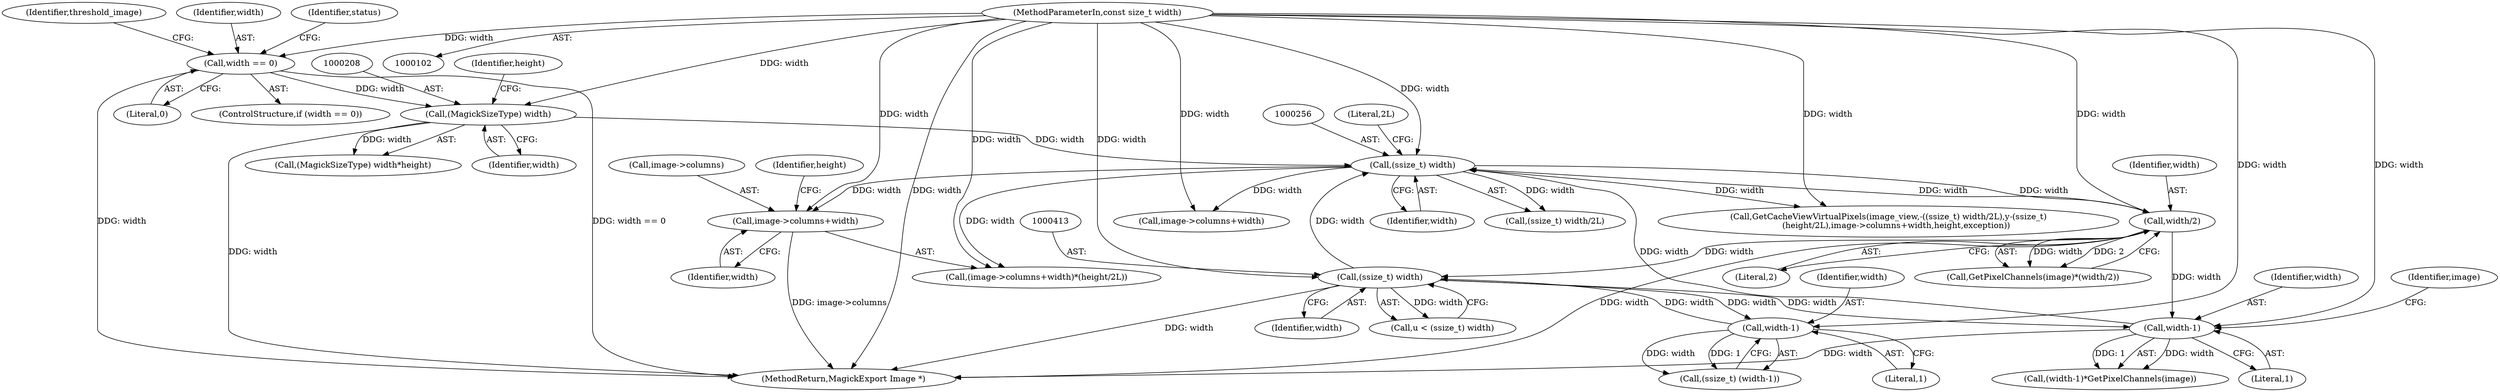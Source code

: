 digraph "0_ImageMagick6_604588fc35c7585abb7a9e71f69bb82e4389fefc@pointer" {
"1000310" [label="(Call,image->columns+width)"];
"1000104" [label="(MethodParameterIn,const size_t width)"];
"1000255" [label="(Call,(ssize_t) width)"];
"1000207" [label="(Call,(MagickSizeType) width)"];
"1000174" [label="(Call,width == 0)"];
"1000561" [label="(Call,width-1)"];
"1000412" [label="(Call,(ssize_t) width)"];
"1000423" [label="(Call,width-1)"];
"1000321" [label="(Call,width/2)"];
"1000412" [label="(Call,(ssize_t) width)"];
"1000562" [label="(Identifier,width)"];
"1000251" [label="(Call,GetCacheViewVirtualPixels(image_view,-((ssize_t) width/2L),y-(ssize_t)\n      (height/2L),image->columns+width,height,exception))"];
"1000311" [label="(Call,image->columns)"];
"1000414" [label="(Identifier,width)"];
"1000561" [label="(Call,width-1)"];
"1000178" [label="(Identifier,threshold_image)"];
"1000174" [label="(Call,width == 0)"];
"1000563" [label="(Literal,1)"];
"1000210" [label="(Identifier,height)"];
"1000560" [label="(Call,(width-1)*GetPixelChannels(image))"];
"1000207" [label="(Call,(MagickSizeType) width)"];
"1000255" [label="(Call,(ssize_t) width)"];
"1000423" [label="(Call,width-1)"];
"1000175" [label="(Identifier,width)"];
"1000424" [label="(Identifier,width)"];
"1000322" [label="(Identifier,width)"];
"1000425" [label="(Literal,1)"];
"1000682" [label="(MethodReturn,MagickExport Image *)"];
"1000266" [label="(Call,image->columns+width)"];
"1000257" [label="(Identifier,width)"];
"1000254" [label="(Call,(ssize_t) width/2L)"];
"1000318" [label="(Call,GetPixelChannels(image)*(width/2))"];
"1000314" [label="(Identifier,width)"];
"1000176" [label="(Literal,0)"];
"1000309" [label="(Call,(image->columns+width)*(height/2L))"];
"1000321" [label="(Call,width/2)"];
"1000104" [label="(MethodParameterIn,const size_t width)"];
"1000180" [label="(Identifier,status)"];
"1000323" [label="(Literal,2)"];
"1000421" [label="(Call,(ssize_t) (width-1))"];
"1000316" [label="(Identifier,height)"];
"1000565" [label="(Identifier,image)"];
"1000206" [label="(Call,(MagickSizeType) width*height)"];
"1000310" [label="(Call,image->columns+width)"];
"1000410" [label="(Call,u < (ssize_t) width)"];
"1000173" [label="(ControlStructure,if (width == 0))"];
"1000209" [label="(Identifier,width)"];
"1000258" [label="(Literal,2L)"];
"1000310" -> "1000309"  [label="AST: "];
"1000310" -> "1000314"  [label="CFG: "];
"1000311" -> "1000310"  [label="AST: "];
"1000314" -> "1000310"  [label="AST: "];
"1000316" -> "1000310"  [label="CFG: "];
"1000310" -> "1000682"  [label="DDG: image->columns"];
"1000104" -> "1000310"  [label="DDG: width"];
"1000255" -> "1000310"  [label="DDG: width"];
"1000104" -> "1000102"  [label="AST: "];
"1000104" -> "1000682"  [label="DDG: width"];
"1000104" -> "1000174"  [label="DDG: width"];
"1000104" -> "1000207"  [label="DDG: width"];
"1000104" -> "1000255"  [label="DDG: width"];
"1000104" -> "1000251"  [label="DDG: width"];
"1000104" -> "1000266"  [label="DDG: width"];
"1000104" -> "1000309"  [label="DDG: width"];
"1000104" -> "1000321"  [label="DDG: width"];
"1000104" -> "1000412"  [label="DDG: width"];
"1000104" -> "1000423"  [label="DDG: width"];
"1000104" -> "1000561"  [label="DDG: width"];
"1000255" -> "1000254"  [label="AST: "];
"1000255" -> "1000257"  [label="CFG: "];
"1000256" -> "1000255"  [label="AST: "];
"1000257" -> "1000255"  [label="AST: "];
"1000258" -> "1000255"  [label="CFG: "];
"1000255" -> "1000254"  [label="DDG: width"];
"1000207" -> "1000255"  [label="DDG: width"];
"1000561" -> "1000255"  [label="DDG: width"];
"1000412" -> "1000255"  [label="DDG: width"];
"1000321" -> "1000255"  [label="DDG: width"];
"1000255" -> "1000251"  [label="DDG: width"];
"1000255" -> "1000266"  [label="DDG: width"];
"1000255" -> "1000309"  [label="DDG: width"];
"1000255" -> "1000321"  [label="DDG: width"];
"1000207" -> "1000206"  [label="AST: "];
"1000207" -> "1000209"  [label="CFG: "];
"1000208" -> "1000207"  [label="AST: "];
"1000209" -> "1000207"  [label="AST: "];
"1000210" -> "1000207"  [label="CFG: "];
"1000207" -> "1000682"  [label="DDG: width"];
"1000207" -> "1000206"  [label="DDG: width"];
"1000174" -> "1000207"  [label="DDG: width"];
"1000174" -> "1000173"  [label="AST: "];
"1000174" -> "1000176"  [label="CFG: "];
"1000175" -> "1000174"  [label="AST: "];
"1000176" -> "1000174"  [label="AST: "];
"1000178" -> "1000174"  [label="CFG: "];
"1000180" -> "1000174"  [label="CFG: "];
"1000174" -> "1000682"  [label="DDG: width == 0"];
"1000174" -> "1000682"  [label="DDG: width"];
"1000561" -> "1000560"  [label="AST: "];
"1000561" -> "1000563"  [label="CFG: "];
"1000562" -> "1000561"  [label="AST: "];
"1000563" -> "1000561"  [label="AST: "];
"1000565" -> "1000561"  [label="CFG: "];
"1000561" -> "1000682"  [label="DDG: width"];
"1000561" -> "1000560"  [label="DDG: width"];
"1000561" -> "1000560"  [label="DDG: 1"];
"1000412" -> "1000561"  [label="DDG: width"];
"1000321" -> "1000561"  [label="DDG: width"];
"1000412" -> "1000410"  [label="AST: "];
"1000412" -> "1000414"  [label="CFG: "];
"1000413" -> "1000412"  [label="AST: "];
"1000414" -> "1000412"  [label="AST: "];
"1000410" -> "1000412"  [label="CFG: "];
"1000412" -> "1000682"  [label="DDG: width"];
"1000412" -> "1000410"  [label="DDG: width"];
"1000423" -> "1000412"  [label="DDG: width"];
"1000321" -> "1000412"  [label="DDG: width"];
"1000412" -> "1000423"  [label="DDG: width"];
"1000423" -> "1000421"  [label="AST: "];
"1000423" -> "1000425"  [label="CFG: "];
"1000424" -> "1000423"  [label="AST: "];
"1000425" -> "1000423"  [label="AST: "];
"1000421" -> "1000423"  [label="CFG: "];
"1000423" -> "1000421"  [label="DDG: width"];
"1000423" -> "1000421"  [label="DDG: 1"];
"1000321" -> "1000318"  [label="AST: "];
"1000321" -> "1000323"  [label="CFG: "];
"1000322" -> "1000321"  [label="AST: "];
"1000323" -> "1000321"  [label="AST: "];
"1000318" -> "1000321"  [label="CFG: "];
"1000321" -> "1000682"  [label="DDG: width"];
"1000321" -> "1000318"  [label="DDG: width"];
"1000321" -> "1000318"  [label="DDG: 2"];
}

